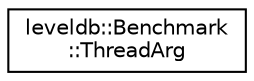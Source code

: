 digraph "Graphical Class Hierarchy"
{
  edge [fontname="Helvetica",fontsize="10",labelfontname="Helvetica",labelfontsize="10"];
  node [fontname="Helvetica",fontsize="10",shape=record];
  rankdir="LR";
  Node1 [label="leveldb::Benchmark\l::ThreadArg",height=0.2,width=0.4,color="black", fillcolor="white", style="filled",URL="$structleveldb_1_1_benchmark_1_1_thread_arg.html"];
}
